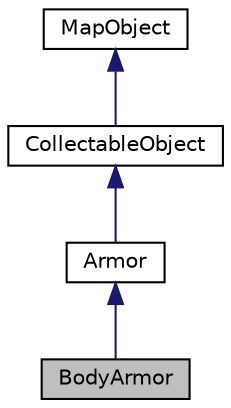 digraph "BodyArmor"
{
  edge [fontname="Helvetica",fontsize="10",labelfontname="Helvetica",labelfontsize="10"];
  node [fontname="Helvetica",fontsize="10",shape=record];
  Node0 [label="BodyArmor",height=0.2,width=0.4,color="black", fillcolor="grey75", style="filled", fontcolor="black"];
  Node1 -> Node0 [dir="back",color="midnightblue",fontsize="10",style="solid",fontname="Helvetica"];
  Node1 [label="Armor",height=0.2,width=0.4,color="black", fillcolor="white", style="filled",URL="$class_armor.html"];
  Node2 -> Node1 [dir="back",color="midnightblue",fontsize="10",style="solid",fontname="Helvetica"];
  Node2 [label="CollectableObject",height=0.2,width=0.4,color="black", fillcolor="white", style="filled",URL="$class_collectable_object.html"];
  Node3 -> Node2 [dir="back",color="midnightblue",fontsize="10",style="solid",fontname="Helvetica"];
  Node3 [label="MapObject",height=0.2,width=0.4,color="black", fillcolor="white", style="filled",URL="$class_map_object.html"];
}
